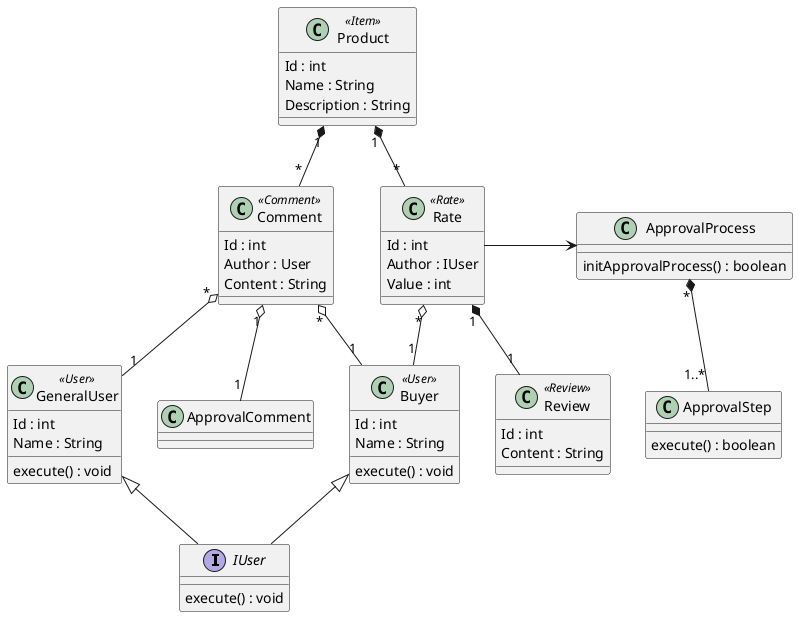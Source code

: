 ﻿

@startuml

	interface IUser {
		execute() : void
	}

	class Product <<Item>> {
		Id : int
					Name : String
					Description : String
			}

			Product "1" *-- "*" Rate
			Product "1" *-- "*" Comment
		class Buyer <<User>> {
		Id : int
					Name : String
				execute() : void
	}

	Buyer <|-- IUser

	class GeneralUser <<User>> {
		Id : int
					Name : String
				execute() : void
	}

	GeneralUser <|-- IUser

	class Rate <<Rate>> {
		Id : int
		Author : IUser
					Value : int
			}

			Rate "1" *-- "1" Review 
			Rate "*" o-- "1" Buyer

			Rate -> ApprovalProcess 
		class Review <<Review>> {
		Id : int
					Content : String
			}

		class Comment <<Comment>> {
		Id : int
		Author : User
					Content : String
			}

			Comment "*" o-- "1" Buyer

			Comment "*" o-- "1" GeneralUser

			Comment "1" o-- "1" ApprovalComment
	
	class ApprovalProcess{
		initApprovalProcess() : boolean
	}

	class ApprovalStep{
		execute() : boolean
	}

	ApprovalProcess "*" *-- "1..*" ApprovalStep 

@enduml